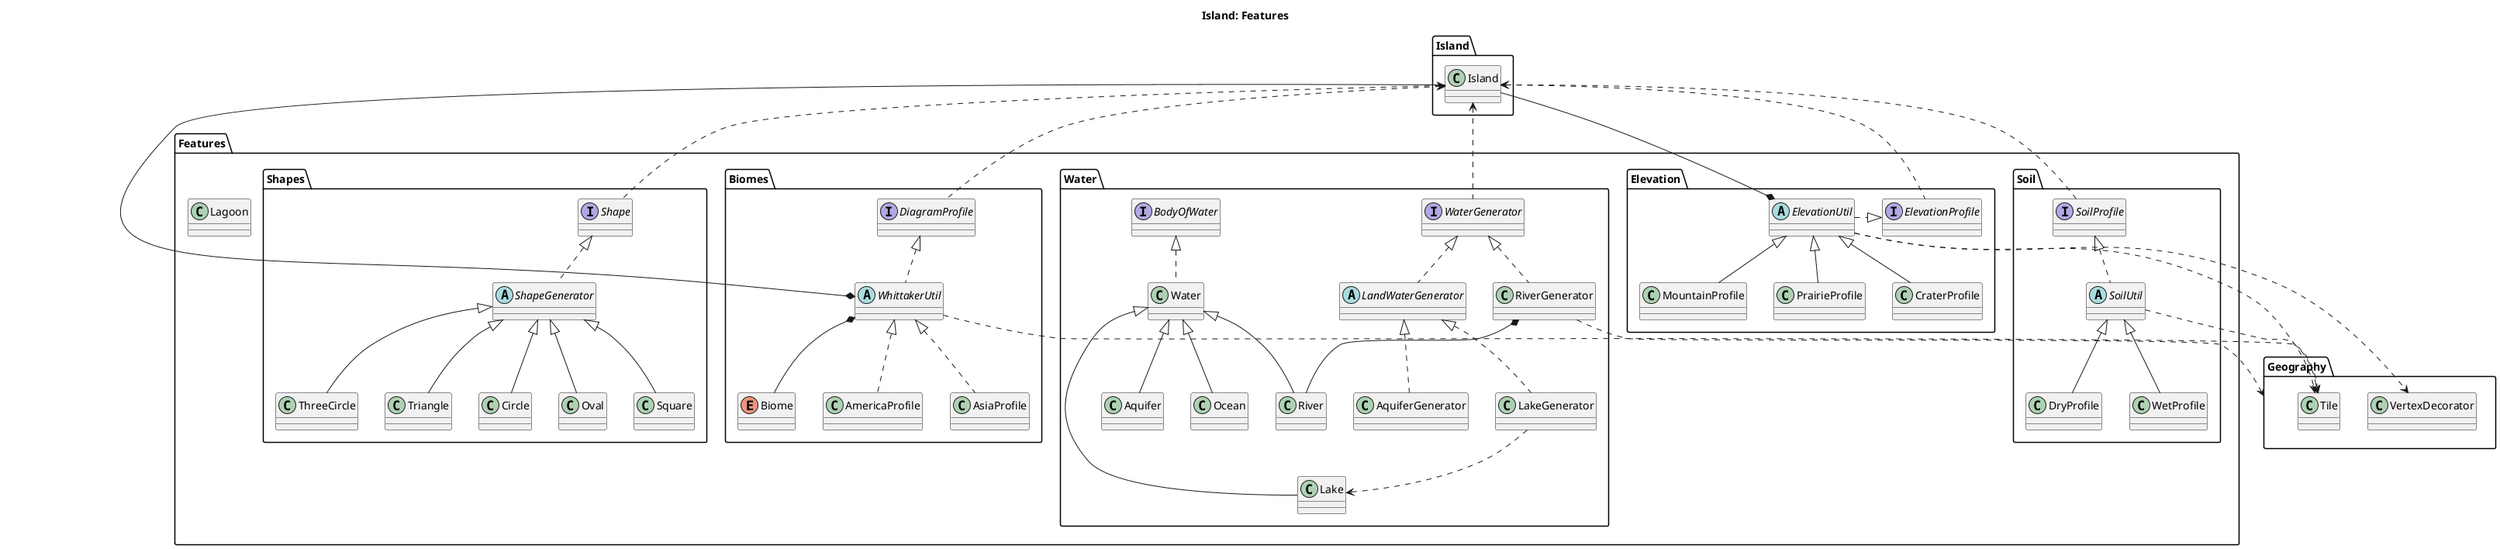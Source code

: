 @startuml

title Island: Features

package Features {

  package Biomes {

    class AmericaProfile
    class AsiaProfile
    enum Biome
    interface DiagramProfile
    abstract class WhittakerUtil

  }
  package Elevation {

    class CraterProfile
    interface ElevationProfile
    abstract class ElevationUtil
    class MountainProfile
    class PrairieProfile

  }
  package Shapes {

    interface Shape
    abstract class ShapeGenerator
    class Circle
    class Oval
    class Square
    class ThreeCircle
    class Triangle

  }
  package Soil {

    interface SoilProfile
    abstract class SoilUtil
    class DryProfile
    class WetProfile

  }
  package Water {

    interface BodyOfWater
    interface WaterGenerator
    abstract class LandWaterGenerator
    class LakeGenerator
    class RiverGenerator
    class AquiferGenerator
    class Ocean
    class River
    class Lake
    class Aquifer

  }
  class Lagoon

}

DiagramProfile .up.> Island.Island
WhittakerUtil .up.|> DiagramProfile
WhittakerUtil .down.> Geography.Tile
WhittakerUtil *-up- Island.Island
AmericaProfile .up.|> WhittakerUtil
AsiaProfile .up.|> WhittakerUtil
WhittakerUtil *-- Biome

ElevationProfile .up.> Island.Island
ElevationUtil *-up- Island.Island
ElevationUtil .right.|> ElevationProfile
ElevationUtil .down.> Geography.Tile
ElevationUtil .down.> Geography.VertexDecorator
CraterProfile -up-|> ElevationUtil
MountainProfile -up-|> ElevationUtil
PrairieProfile -up-|> ElevationUtil

Features.Shapes.Shape .up.> Island.Island
Features.Shapes.ShapeGenerator .up.|> Features.Shapes.Shape
Features.Shapes.Circle -up-|> Features.Shapes.ShapeGenerator
Features.Shapes.ThreeCircle -up-|> Features.Shapes.ShapeGenerator
Features.Shapes.Square -up-|> Features.Shapes.ShapeGenerator
Features.Shapes.Triangle -up-|> Features.Shapes.ShapeGenerator
Features.Shapes.Oval -up-|> Features.Shapes.ShapeGenerator

SoilProfile .up.> Island.Island
SoilUtil .up.|> SoilProfile
SoilUtil .down.> Geography.Tile
DryProfile -up-|> SoilUtil
WetProfile -up-|> SoilUtil

WaterGenerator .up.> Island.Island
Features.Water.Water .up.|> BodyOfWater
LandWaterGenerator .up.|> WaterGenerator
LakeGenerator .up.|> LandWaterGenerator
LakeGenerator ..> Lake
RiverGenerator .up.|> WaterGenerator
RiverGenerator *-- River
RiverGenerator .down.> Geography
AquiferGenerator .up.|> LandWaterGenerator
Ocean -up-|> Features.Water.Water
River -up-|> Features.Water.Water
Lake -up-|> Features.Water.Water
Aquifer -up-|> Features.Water.Water

@enduml